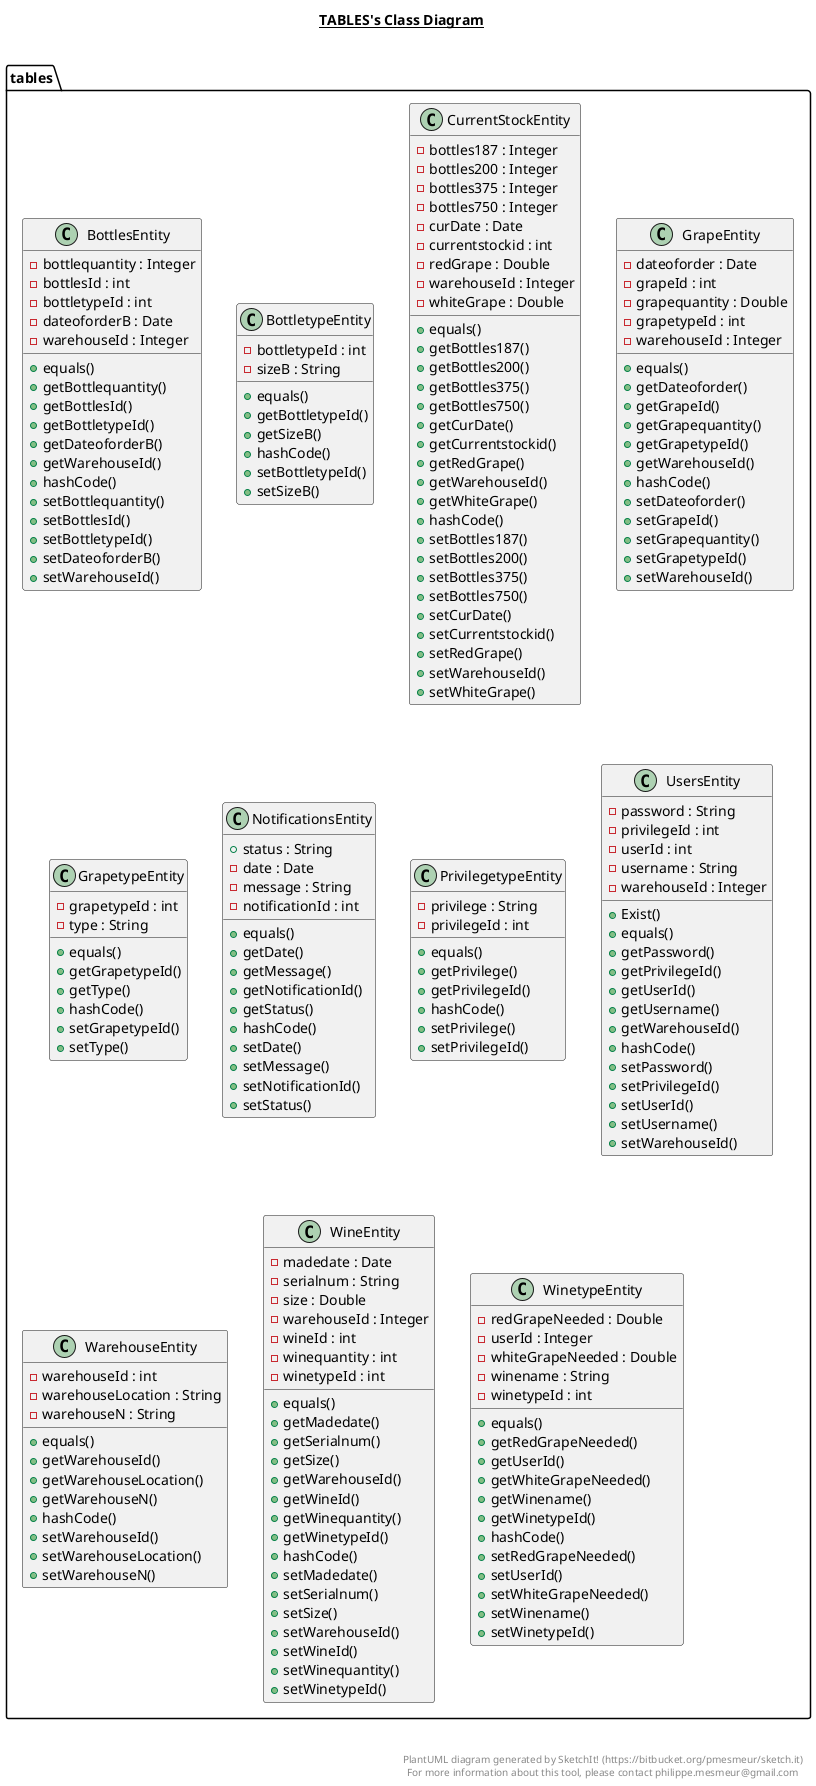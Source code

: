@startuml

title __TABLES's Class Diagram__\n

  namespace tables {
    class tables.BottlesEntity {
        - bottlequantity : Integer
        - bottlesId : int
        - bottletypeId : int
        - dateoforderB : Date
        - warehouseId : Integer
        + equals()
        + getBottlequantity()
        + getBottlesId()
        + getBottletypeId()
        + getDateoforderB()
        + getWarehouseId()
        + hashCode()
        + setBottlequantity()
        + setBottlesId()
        + setBottletypeId()
        + setDateoforderB()
        + setWarehouseId()
    }
  }
  

  namespace tables {
    class tables.BottletypeEntity {
        - bottletypeId : int
        - sizeB : String
        + equals()
        + getBottletypeId()
        + getSizeB()
        + hashCode()
        + setBottletypeId()
        + setSizeB()
    }
  }
  

  namespace tables {
    class tables.CurrentStockEntity {
        - bottles187 : Integer
        - bottles200 : Integer
        - bottles375 : Integer
        - bottles750 : Integer
        - curDate : Date
        - currentstockid : int
        - redGrape : Double
        - warehouseId : Integer
        - whiteGrape : Double
        + equals()
        + getBottles187()
        + getBottles200()
        + getBottles375()
        + getBottles750()
        + getCurDate()
        + getCurrentstockid()
        + getRedGrape()
        + getWarehouseId()
        + getWhiteGrape()
        + hashCode()
        + setBottles187()
        + setBottles200()
        + setBottles375()
        + setBottles750()
        + setCurDate()
        + setCurrentstockid()
        + setRedGrape()
        + setWarehouseId()
        + setWhiteGrape()
    }
  }
  

  namespace tables {
    class tables.GrapeEntity {
        - dateoforder : Date
        - grapeId : int
        - grapequantity : Double
        - grapetypeId : int
        - warehouseId : Integer
        + equals()
        + getDateoforder()
        + getGrapeId()
        + getGrapequantity()
        + getGrapetypeId()
        + getWarehouseId()
        + hashCode()
        + setDateoforder()
        + setGrapeId()
        + setGrapequantity()
        + setGrapetypeId()
        + setWarehouseId()
    }
  }
  

  namespace tables {
    class tables.GrapetypeEntity {
        - grapetypeId : int
        - type : String
        + equals()
        + getGrapetypeId()
        + getType()
        + hashCode()
        + setGrapetypeId()
        + setType()
    }
  }
  

  namespace tables {
    class tables.NotificationsEntity {
        + status : String
        - date : Date
        - message : String
        - notificationId : int
        + equals()
        + getDate()
        + getMessage()
        + getNotificationId()
        + getStatus()
        + hashCode()
        + setDate()
        + setMessage()
        + setNotificationId()
        + setStatus()
    }
  }
  

  namespace tables {
    class tables.PrivilegetypeEntity {
        - privilege : String
        - privilegeId : int
        + equals()
        + getPrivilege()
        + getPrivilegeId()
        + hashCode()
        + setPrivilege()
        + setPrivilegeId()
    }
  }
  

  namespace tables {
    class tables.UsersEntity {
        - password : String
        - privilegeId : int
        - userId : int
        - username : String
        - warehouseId : Integer
        + Exist()
        + equals()
        + getPassword()
        + getPrivilegeId()
        + getUserId()
        + getUsername()
        + getWarehouseId()
        + hashCode()
        + setPassword()
        + setPrivilegeId()
        + setUserId()
        + setUsername()
        + setWarehouseId()
    }
  }
  

  namespace tables {
    class tables.WarehouseEntity {
        - warehouseId : int
        - warehouseLocation : String
        - warehouseN : String
        + equals()
        + getWarehouseId()
        + getWarehouseLocation()
        + getWarehouseN()
        + hashCode()
        + setWarehouseId()
        + setWarehouseLocation()
        + setWarehouseN()
    }
  }
  

  namespace tables {
    class tables.WineEntity {
        - madedate : Date
        - serialnum : String
        - size : Double
        - warehouseId : Integer
        - wineId : int
        - winequantity : int
        - winetypeId : int
        + equals()
        + getMadedate()
        + getSerialnum()
        + getSize()
        + getWarehouseId()
        + getWineId()
        + getWinequantity()
        + getWinetypeId()
        + hashCode()
        + setMadedate()
        + setSerialnum()
        + setSize()
        + setWarehouseId()
        + setWineId()
        + setWinequantity()
        + setWinetypeId()
    }
  }
  

  namespace tables {
    class tables.WinetypeEntity {
        - redGrapeNeeded : Double
        - userId : Integer
        - whiteGrapeNeeded : Double
        - winename : String
        - winetypeId : int
        + equals()
        + getRedGrapeNeeded()
        + getUserId()
        + getWhiteGrapeNeeded()
        + getWinename()
        + getWinetypeId()
        + hashCode()
        + setRedGrapeNeeded()
        + setUserId()
        + setWhiteGrapeNeeded()
        + setWinename()
        + setWinetypeId()
    }
  }
  



right footer


PlantUML diagram generated by SketchIt! (https://bitbucket.org/pmesmeur/sketch.it)
For more information about this tool, please contact philippe.mesmeur@gmail.com
endfooter

@enduml
